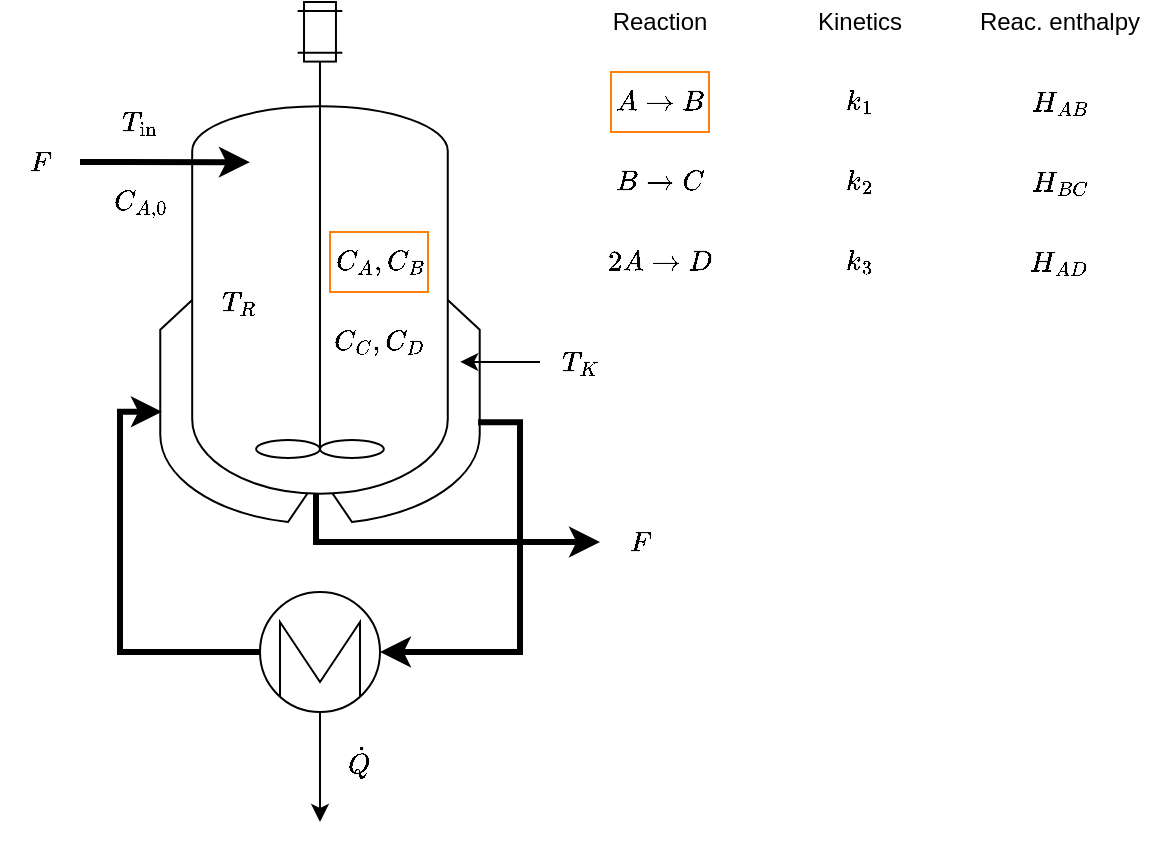 <mxfile version="14.9.6" type="device"><diagram id="-2szfPIxT61z36hxfhpl" name="Page-1"><mxGraphModel dx="1106" dy="860" grid="1" gridSize="10" guides="1" tooltips="1" connect="1" arrows="1" fold="1" page="1" pageScale="1" pageWidth="827" pageHeight="1169" math="1" shadow="0"><root><mxCell id="0"/><mxCell id="1" parent="0"/><mxCell id="CF8JCJqu5inGmqUpUaSY-20" style="edgeStyle=orthogonalEdgeStyle;rounded=0;orthogonalLoop=1;jettySize=auto;html=1;entryX=0;entryY=0.5;entryDx=0;entryDy=0;startArrow=none;startFill=0;endArrow=classic;endFill=1;strokeWidth=3;exitX=0.494;exitY=0.946;exitDx=0;exitDy=0;exitPerimeter=0;" parent="1" source="CF8JCJqu5inGmqUpUaSY-1" target="CF8JCJqu5inGmqUpUaSY-19" edge="1"><mxGeometry relative="1" as="geometry"><Array as="points"><mxPoint x="338" y="476"/><mxPoint x="338" y="500"/></Array></mxGeometry></mxCell><mxCell id="CF8JCJqu5inGmqUpUaSY-1" value="" style="shape=mxgraph.pid.vessels.jacketed_mixing_vessel;html=1;pointerEvents=1;align=center;verticalLabelPosition=bottom;verticalAlign=top;dashed=0;" parent="1" vertex="1"><mxGeometry x="260" y="230" width="160" height="260" as="geometry"/></mxCell><mxCell id="CF8JCJqu5inGmqUpUaSY-3" value="$$T_R$$" style="text;html=1;strokeColor=none;fillColor=none;align=center;verticalAlign=middle;whiteSpace=wrap;rounded=0;" parent="1" vertex="1"><mxGeometry x="280" y="370" width="40" height="20" as="geometry"/></mxCell><mxCell id="CF8JCJqu5inGmqUpUaSY-15" style="edgeStyle=orthogonalEdgeStyle;rounded=0;orthogonalLoop=1;jettySize=auto;html=1;entryX=0.938;entryY=0.692;entryDx=0;entryDy=0;entryPerimeter=0;startArrow=none;startFill=0;endArrow=classic;endFill=1;" parent="1" source="CF8JCJqu5inGmqUpUaSY-5" target="CF8JCJqu5inGmqUpUaSY-1" edge="1"><mxGeometry relative="1" as="geometry"/></mxCell><mxCell id="CF8JCJqu5inGmqUpUaSY-5" value="$$T_K$$" style="text;html=1;strokeColor=none;fillColor=none;align=center;verticalAlign=middle;whiteSpace=wrap;rounded=0;" parent="1" vertex="1"><mxGeometry x="450" y="400" width="40" height="20" as="geometry"/></mxCell><mxCell id="CF8JCJqu5inGmqUpUaSY-6" value="$$C_A, C_B$$" style="text;html=1;strokeColor=none;fillColor=none;align=center;verticalAlign=middle;whiteSpace=wrap;rounded=0;" parent="1" vertex="1"><mxGeometry x="350" y="350" width="40" height="20" as="geometry"/></mxCell><mxCell id="CF8JCJqu5inGmqUpUaSY-8" style="edgeStyle=orthogonalEdgeStyle;rounded=0;orthogonalLoop=1;jettySize=auto;html=1;entryX=0.006;entryY=0.788;entryDx=0;entryDy=0;entryPerimeter=0;exitX=0.5;exitY=0;exitDx=0;exitDy=0;exitPerimeter=0;strokeWidth=3;" parent="1" source="CF8JCJqu5inGmqUpUaSY-7" target="CF8JCJqu5inGmqUpUaSY-1" edge="1"><mxGeometry relative="1" as="geometry"/></mxCell><mxCell id="CF8JCJqu5inGmqUpUaSY-9" style="edgeStyle=orthogonalEdgeStyle;rounded=0;orthogonalLoop=1;jettySize=auto;html=1;exitX=0.5;exitY=1;exitDx=0;exitDy=0;exitPerimeter=0;entryX=0.994;entryY=0.808;entryDx=0;entryDy=0;entryPerimeter=0;endArrow=none;endFill=0;startArrow=classic;startFill=1;strokeWidth=3;" parent="1" source="CF8JCJqu5inGmqUpUaSY-7" target="CF8JCJqu5inGmqUpUaSY-1" edge="1"><mxGeometry relative="1" as="geometry"><Array as="points"><mxPoint x="440" y="555"/><mxPoint x="440" y="440"/></Array></mxGeometry></mxCell><mxCell id="CF8JCJqu5inGmqUpUaSY-13" style="edgeStyle=orthogonalEdgeStyle;rounded=0;orthogonalLoop=1;jettySize=auto;html=1;startArrow=none;startFill=0;endArrow=classic;endFill=1;" parent="1" source="CF8JCJqu5inGmqUpUaSY-7" edge="1"><mxGeometry relative="1" as="geometry"><mxPoint x="340" y="640" as="targetPoint"/></mxGeometry></mxCell><mxCell id="CF8JCJqu5inGmqUpUaSY-7" value="" style="shape=mxgraph.pid.heat_exchangers.shell_and_tube_heat_exchanger_2;html=1;pointerEvents=1;align=center;verticalLabelPosition=bottom;verticalAlign=top;dashed=0;rotation=-90;" parent="1" vertex="1"><mxGeometry x="310" y="525" width="60" height="60" as="geometry"/></mxCell><mxCell id="CF8JCJqu5inGmqUpUaSY-10" value="$$\dot Q$$" style="text;html=1;strokeColor=none;fillColor=none;align=center;verticalAlign=middle;whiteSpace=wrap;rounded=0;" parent="1" vertex="1"><mxGeometry x="340" y="600" width="40" height="20" as="geometry"/></mxCell><mxCell id="CF8JCJqu5inGmqUpUaSY-17" style="edgeStyle=orthogonalEdgeStyle;rounded=0;orthogonalLoop=1;jettySize=auto;html=1;entryX=0.281;entryY=0.308;entryDx=0;entryDy=0;entryPerimeter=0;startArrow=none;startFill=0;endArrow=classic;endFill=1;strokeWidth=3;" parent="1" source="CF8JCJqu5inGmqUpUaSY-16" target="CF8JCJqu5inGmqUpUaSY-1" edge="1"><mxGeometry relative="1" as="geometry"/></mxCell><mxCell id="CF8JCJqu5inGmqUpUaSY-16" value="$$F$$" style="text;html=1;strokeColor=none;fillColor=none;align=center;verticalAlign=middle;whiteSpace=wrap;rounded=0;" parent="1" vertex="1"><mxGeometry x="180" y="300" width="40" height="20" as="geometry"/></mxCell><mxCell id="CF8JCJqu5inGmqUpUaSY-18" value="$$T_{\text{in}}$$" style="text;html=1;strokeColor=none;fillColor=none;align=center;verticalAlign=middle;whiteSpace=wrap;rounded=0;" parent="1" vertex="1"><mxGeometry x="230" y="280" width="40" height="20" as="geometry"/></mxCell><mxCell id="CF8JCJqu5inGmqUpUaSY-19" value="$$F$$" style="text;html=1;strokeColor=none;fillColor=none;align=center;verticalAlign=middle;whiteSpace=wrap;rounded=0;" parent="1" vertex="1"><mxGeometry x="480" y="490" width="40" height="20" as="geometry"/></mxCell><mxCell id="zPc_EzMW6wTFSA3QB7CA-1" value="$$C_{A,0}$$" style="text;html=1;strokeColor=none;fillColor=none;align=center;verticalAlign=middle;whiteSpace=wrap;rounded=0;" vertex="1" parent="1"><mxGeometry x="230" y="320" width="40" height="20" as="geometry"/></mxCell><mxCell id="zPc_EzMW6wTFSA3QB7CA-2" value="$$A \rightarrow B$$" style="text;html=1;strokeColor=none;fillColor=none;align=center;verticalAlign=middle;whiteSpace=wrap;rounded=0;" vertex="1" parent="1"><mxGeometry x="490" y="270" width="40" height="20" as="geometry"/></mxCell><mxCell id="zPc_EzMW6wTFSA3QB7CA-3" value="$$2 A \rightarrow D$$" style="text;html=1;strokeColor=none;fillColor=none;align=center;verticalAlign=middle;whiteSpace=wrap;rounded=0;" vertex="1" parent="1"><mxGeometry x="490" y="350" width="40" height="20" as="geometry"/></mxCell><mxCell id="zPc_EzMW6wTFSA3QB7CA-4" value="$$B \rightarrow C$$" style="text;html=1;strokeColor=none;fillColor=none;align=center;verticalAlign=middle;whiteSpace=wrap;rounded=0;" vertex="1" parent="1"><mxGeometry x="490" y="310" width="40" height="20" as="geometry"/></mxCell><mxCell id="zPc_EzMW6wTFSA3QB7CA-5" value="$$k_1$$" style="text;html=1;strokeColor=none;fillColor=none;align=center;verticalAlign=middle;whiteSpace=wrap;rounded=0;" vertex="1" parent="1"><mxGeometry x="590" y="270" width="40" height="20" as="geometry"/></mxCell><mxCell id="zPc_EzMW6wTFSA3QB7CA-6" value="$$k_3$$" style="text;html=1;strokeColor=none;fillColor=none;align=center;verticalAlign=middle;whiteSpace=wrap;rounded=0;" vertex="1" parent="1"><mxGeometry x="590" y="350" width="40" height="20" as="geometry"/></mxCell><mxCell id="zPc_EzMW6wTFSA3QB7CA-7" value="$$k_2$$" style="text;html=1;strokeColor=none;fillColor=none;align=center;verticalAlign=middle;whiteSpace=wrap;rounded=0;" vertex="1" parent="1"><mxGeometry x="590" y="310" width="40" height="20" as="geometry"/></mxCell><mxCell id="zPc_EzMW6wTFSA3QB7CA-8" value="$$H_{AB}$$" style="text;html=1;strokeColor=none;fillColor=none;align=center;verticalAlign=middle;whiteSpace=wrap;rounded=0;" vertex="1" parent="1"><mxGeometry x="690" y="270" width="40" height="20" as="geometry"/></mxCell><mxCell id="zPc_EzMW6wTFSA3QB7CA-11" value="Reaction" style="text;html=1;strokeColor=none;fillColor=none;align=center;verticalAlign=middle;whiteSpace=wrap;rounded=0;" vertex="1" parent="1"><mxGeometry x="490" y="230" width="40" height="20" as="geometry"/></mxCell><mxCell id="zPc_EzMW6wTFSA3QB7CA-12" value="Kinetics" style="text;html=1;strokeColor=none;fillColor=none;align=center;verticalAlign=middle;whiteSpace=wrap;rounded=0;" vertex="1" parent="1"><mxGeometry x="590" y="230" width="40" height="20" as="geometry"/></mxCell><mxCell id="zPc_EzMW6wTFSA3QB7CA-13" value="Reac. enthalpy" style="text;html=1;strokeColor=none;fillColor=none;align=center;verticalAlign=middle;whiteSpace=wrap;rounded=0;" vertex="1" parent="1"><mxGeometry x="660" y="230" width="100" height="20" as="geometry"/></mxCell><mxCell id="zPc_EzMW6wTFSA3QB7CA-14" value="$$H_{BC}$$" style="text;html=1;strokeColor=none;fillColor=none;align=center;verticalAlign=middle;whiteSpace=wrap;rounded=0;" vertex="1" parent="1"><mxGeometry x="690" y="310" width="40" height="20" as="geometry"/></mxCell><mxCell id="zPc_EzMW6wTFSA3QB7CA-15" value="$$H_{AD}$$" style="text;html=1;strokeColor=none;fillColor=none;align=center;verticalAlign=middle;whiteSpace=wrap;rounded=0;" vertex="1" parent="1"><mxGeometry x="690" y="350" width="40" height="20" as="geometry"/></mxCell><mxCell id="zPc_EzMW6wTFSA3QB7CA-16" value="$$C_C, C_D$$" style="text;html=1;strokeColor=none;fillColor=none;align=center;verticalAlign=middle;whiteSpace=wrap;rounded=0;" vertex="1" parent="1"><mxGeometry x="350" y="390" width="40" height="20" as="geometry"/></mxCell><mxCell id="zPc_EzMW6wTFSA3QB7CA-17" value="" style="rounded=0;whiteSpace=wrap;html=1;fillColor=none;strokeColor=#FF7F0E;" vertex="1" parent="1"><mxGeometry x="345" y="345" width="49" height="30" as="geometry"/></mxCell><mxCell id="zPc_EzMW6wTFSA3QB7CA-18" value="" style="rounded=0;whiteSpace=wrap;html=1;fillColor=none;strokeColor=#FF7F0E;" vertex="1" parent="1"><mxGeometry x="485.5" y="265" width="49" height="30" as="geometry"/></mxCell></root></mxGraphModel></diagram></mxfile>